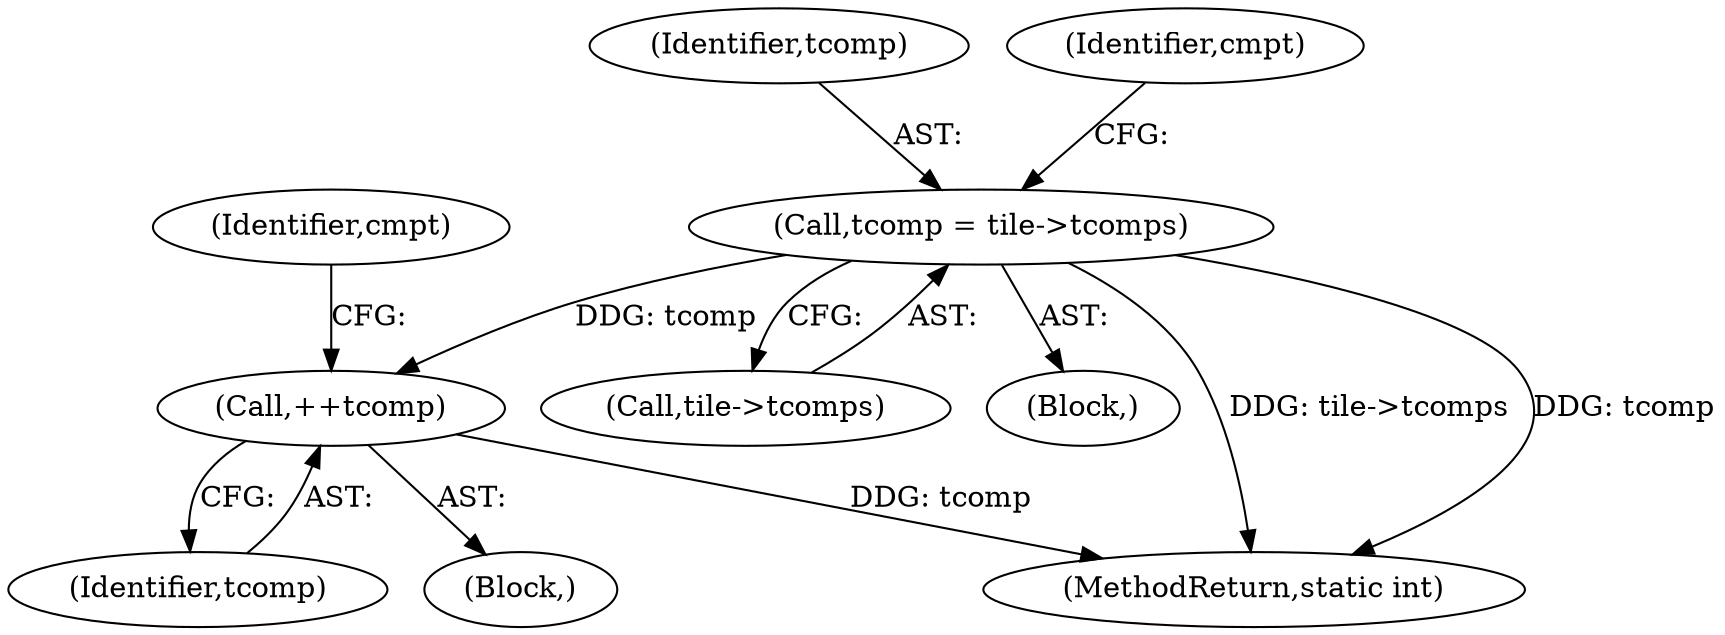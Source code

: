 digraph "0_jasper_dee11ec440d7908d1daf69f40a3324b27cf213ba@pointer" {
"1000628" [label="(Call,tcomp = tile->tcomps)"];
"1000647" [label="(Call,++tcomp)"];
"1000628" [label="(Call,tcomp = tile->tcomps)"];
"1000629" [label="(Identifier,tcomp)"];
"1000648" [label="(Identifier,tcomp)"];
"1000630" [label="(Call,tile->tcomps)"];
"1000627" [label="(Block,)"];
"1000650" [label="(Identifier,cmpt)"];
"1000646" [label="(Block,)"];
"1000699" [label="(MethodReturn,static int)"];
"1000634" [label="(Identifier,cmpt)"];
"1000647" [label="(Call,++tcomp)"];
"1000628" -> "1000627"  [label="AST: "];
"1000628" -> "1000630"  [label="CFG: "];
"1000629" -> "1000628"  [label="AST: "];
"1000630" -> "1000628"  [label="AST: "];
"1000634" -> "1000628"  [label="CFG: "];
"1000628" -> "1000699"  [label="DDG: tile->tcomps"];
"1000628" -> "1000699"  [label="DDG: tcomp"];
"1000628" -> "1000647"  [label="DDG: tcomp"];
"1000647" -> "1000646"  [label="AST: "];
"1000647" -> "1000648"  [label="CFG: "];
"1000648" -> "1000647"  [label="AST: "];
"1000650" -> "1000647"  [label="CFG: "];
"1000647" -> "1000699"  [label="DDG: tcomp"];
}
